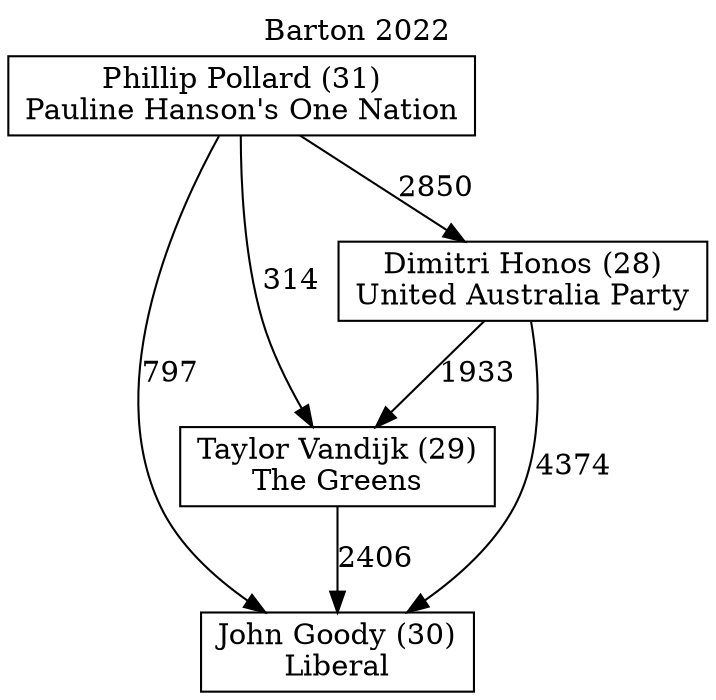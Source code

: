 // House preference flow
digraph "John Goody (30)_Barton_2022" {
	graph [label="Barton 2022" labelloc=t mclimit=10]
	node [shape=box]
	"John Goody (30)" [label="John Goody (30)
Liberal"]
	"Taylor Vandijk (29)" [label="Taylor Vandijk (29)
The Greens"]
	"Dimitri Honos (28)" [label="Dimitri Honos (28)
United Australia Party"]
	"Phillip Pollard (31)" [label="Phillip Pollard (31)
Pauline Hanson's One Nation"]
	"Taylor Vandijk (29)" -> "John Goody (30)" [label=2406]
	"Dimitri Honos (28)" -> "Taylor Vandijk (29)" [label=1933]
	"Phillip Pollard (31)" -> "Dimitri Honos (28)" [label=2850]
	"Dimitri Honos (28)" -> "John Goody (30)" [label=4374]
	"Phillip Pollard (31)" -> "John Goody (30)" [label=797]
	"Phillip Pollard (31)" -> "Taylor Vandijk (29)" [label=314]
}

